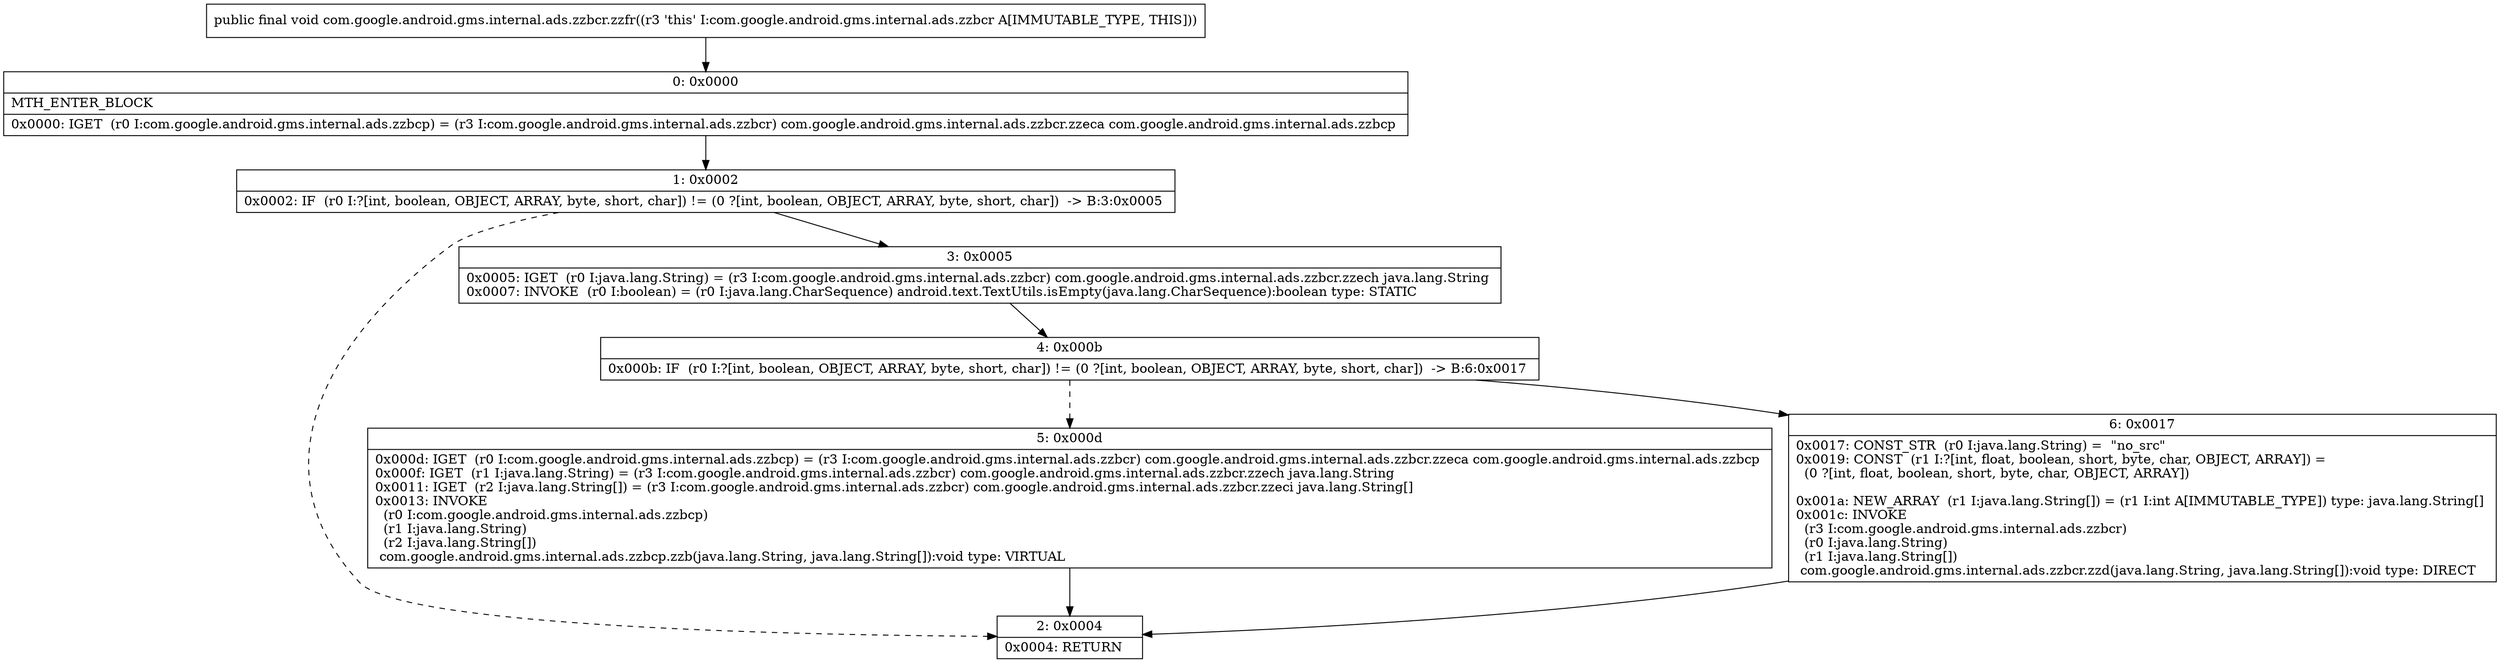 digraph "CFG forcom.google.android.gms.internal.ads.zzbcr.zzfr()V" {
Node_0 [shape=record,label="{0\:\ 0x0000|MTH_ENTER_BLOCK\l|0x0000: IGET  (r0 I:com.google.android.gms.internal.ads.zzbcp) = (r3 I:com.google.android.gms.internal.ads.zzbcr) com.google.android.gms.internal.ads.zzbcr.zzeca com.google.android.gms.internal.ads.zzbcp \l}"];
Node_1 [shape=record,label="{1\:\ 0x0002|0x0002: IF  (r0 I:?[int, boolean, OBJECT, ARRAY, byte, short, char]) != (0 ?[int, boolean, OBJECT, ARRAY, byte, short, char])  \-\> B:3:0x0005 \l}"];
Node_2 [shape=record,label="{2\:\ 0x0004|0x0004: RETURN   \l}"];
Node_3 [shape=record,label="{3\:\ 0x0005|0x0005: IGET  (r0 I:java.lang.String) = (r3 I:com.google.android.gms.internal.ads.zzbcr) com.google.android.gms.internal.ads.zzbcr.zzech java.lang.String \l0x0007: INVOKE  (r0 I:boolean) = (r0 I:java.lang.CharSequence) android.text.TextUtils.isEmpty(java.lang.CharSequence):boolean type: STATIC \l}"];
Node_4 [shape=record,label="{4\:\ 0x000b|0x000b: IF  (r0 I:?[int, boolean, OBJECT, ARRAY, byte, short, char]) != (0 ?[int, boolean, OBJECT, ARRAY, byte, short, char])  \-\> B:6:0x0017 \l}"];
Node_5 [shape=record,label="{5\:\ 0x000d|0x000d: IGET  (r0 I:com.google.android.gms.internal.ads.zzbcp) = (r3 I:com.google.android.gms.internal.ads.zzbcr) com.google.android.gms.internal.ads.zzbcr.zzeca com.google.android.gms.internal.ads.zzbcp \l0x000f: IGET  (r1 I:java.lang.String) = (r3 I:com.google.android.gms.internal.ads.zzbcr) com.google.android.gms.internal.ads.zzbcr.zzech java.lang.String \l0x0011: IGET  (r2 I:java.lang.String[]) = (r3 I:com.google.android.gms.internal.ads.zzbcr) com.google.android.gms.internal.ads.zzbcr.zzeci java.lang.String[] \l0x0013: INVOKE  \l  (r0 I:com.google.android.gms.internal.ads.zzbcp)\l  (r1 I:java.lang.String)\l  (r2 I:java.lang.String[])\l com.google.android.gms.internal.ads.zzbcp.zzb(java.lang.String, java.lang.String[]):void type: VIRTUAL \l}"];
Node_6 [shape=record,label="{6\:\ 0x0017|0x0017: CONST_STR  (r0 I:java.lang.String) =  \"no_src\" \l0x0019: CONST  (r1 I:?[int, float, boolean, short, byte, char, OBJECT, ARRAY]) = \l  (0 ?[int, float, boolean, short, byte, char, OBJECT, ARRAY])\l \l0x001a: NEW_ARRAY  (r1 I:java.lang.String[]) = (r1 I:int A[IMMUTABLE_TYPE]) type: java.lang.String[] \l0x001c: INVOKE  \l  (r3 I:com.google.android.gms.internal.ads.zzbcr)\l  (r0 I:java.lang.String)\l  (r1 I:java.lang.String[])\l com.google.android.gms.internal.ads.zzbcr.zzd(java.lang.String, java.lang.String[]):void type: DIRECT \l}"];
MethodNode[shape=record,label="{public final void com.google.android.gms.internal.ads.zzbcr.zzfr((r3 'this' I:com.google.android.gms.internal.ads.zzbcr A[IMMUTABLE_TYPE, THIS])) }"];
MethodNode -> Node_0;
Node_0 -> Node_1;
Node_1 -> Node_2[style=dashed];
Node_1 -> Node_3;
Node_3 -> Node_4;
Node_4 -> Node_5[style=dashed];
Node_4 -> Node_6;
Node_5 -> Node_2;
Node_6 -> Node_2;
}

